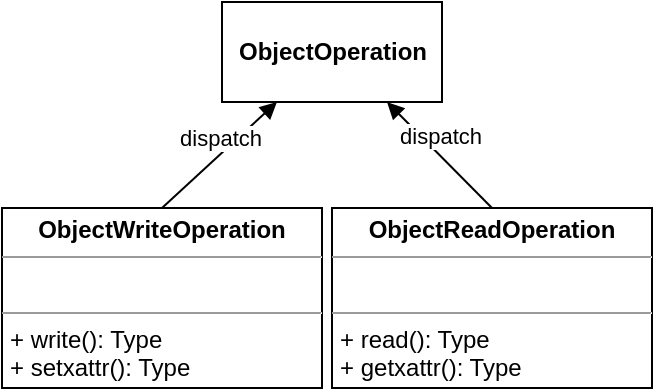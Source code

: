 <mxfile version="13.9.9" type="device"><diagram name="Page-1" id="e7e014a7-5840-1c2e-5031-d8a46d1fe8dd"><mxGraphModel dx="1088" dy="680" grid="1" gridSize="10" guides="1" tooltips="1" connect="1" arrows="1" fold="1" page="1" pageScale="1" pageWidth="1169" pageHeight="826" background="#ffffff" math="0" shadow="0"><root><mxCell id="0"/><mxCell id="1" parent="0"/><mxCell id="kn2QV_jhEtb0yZheBLiz-41" value="ObjectOperation" style="html=1;fontStyle=1" vertex="1" parent="1"><mxGeometry x="150" y="240" width="110" height="50" as="geometry"/></mxCell><mxCell id="kn2QV_jhEtb0yZheBLiz-44" value="dispatch" style="html=1;verticalAlign=bottom;endArrow=block;entryX=0.25;entryY=1;entryDx=0;entryDy=0;exitX=0.5;exitY=0;exitDx=0;exitDy=0;" edge="1" parent="1" source="kn2QV_jhEtb0yZheBLiz-47" target="kn2QV_jhEtb0yZheBLiz-41"><mxGeometry width="80" relative="1" as="geometry"><mxPoint x="130" y="350" as="sourcePoint"/><mxPoint x="210" y="340" as="targetPoint"/></mxGeometry></mxCell><mxCell id="kn2QV_jhEtb0yZheBLiz-47" value="&lt;p style=&quot;margin: 0px ; margin-top: 4px ; text-align: center&quot;&gt;&lt;b&gt;ObjectWriteOperation&lt;br&gt;&lt;/b&gt;&lt;/p&gt;&lt;hr size=&quot;1&quot;&gt;&lt;p style=&quot;margin: 0px ; margin-left: 4px&quot;&gt;&lt;br&gt;&lt;/p&gt;&lt;hr size=&quot;1&quot;&gt;&lt;p style=&quot;margin: 0px ; margin-left: 4px&quot;&gt;+ write(): Type&lt;/p&gt;&lt;p style=&quot;margin: 0px ; margin-left: 4px&quot;&gt;+ setxattr(): Type&lt;br&gt;&lt;/p&gt;&lt;p style=&quot;margin: 0px ; margin-left: 4px&quot;&gt;&lt;br&gt;&lt;/p&gt;" style="verticalAlign=top;align=left;overflow=fill;fontSize=12;fontFamily=Helvetica;html=1;" vertex="1" parent="1"><mxGeometry x="40" y="343" width="160" height="90" as="geometry"/></mxCell><mxCell id="kn2QV_jhEtb0yZheBLiz-48" value="&lt;p style=&quot;margin: 0px ; margin-top: 4px ; text-align: center&quot;&gt;&lt;b&gt;ObjectReadOperation&lt;br&gt;&lt;/b&gt;&lt;/p&gt;&lt;hr size=&quot;1&quot;&gt;&lt;p style=&quot;margin: 0px ; margin-left: 4px&quot;&gt;&lt;br&gt;&lt;/p&gt;&lt;hr size=&quot;1&quot;&gt;&lt;p style=&quot;margin: 0px ; margin-left: 4px&quot;&gt;+ read(): Type&lt;/p&gt;&lt;p style=&quot;margin: 0px ; margin-left: 4px&quot;&gt;+ getxattr(): Type&lt;br&gt;&lt;/p&gt;&lt;p style=&quot;margin: 0px ; margin-left: 4px&quot;&gt;&lt;br&gt;&lt;/p&gt;" style="verticalAlign=top;align=left;overflow=fill;fontSize=12;fontFamily=Helvetica;html=1;" vertex="1" parent="1"><mxGeometry x="205" y="343" width="160" height="90" as="geometry"/></mxCell><mxCell id="kn2QV_jhEtb0yZheBLiz-50" value="dispatch" style="html=1;verticalAlign=bottom;endArrow=block;entryX=0.75;entryY=1;entryDx=0;entryDy=0;exitX=0.5;exitY=0;exitDx=0;exitDy=0;" edge="1" parent="1" source="kn2QV_jhEtb0yZheBLiz-48" target="kn2QV_jhEtb0yZheBLiz-41"><mxGeometry width="80" relative="1" as="geometry"><mxPoint x="320" y="510" as="sourcePoint"/><mxPoint x="400" y="510" as="targetPoint"/></mxGeometry></mxCell></root></mxGraphModel></diagram></mxfile>